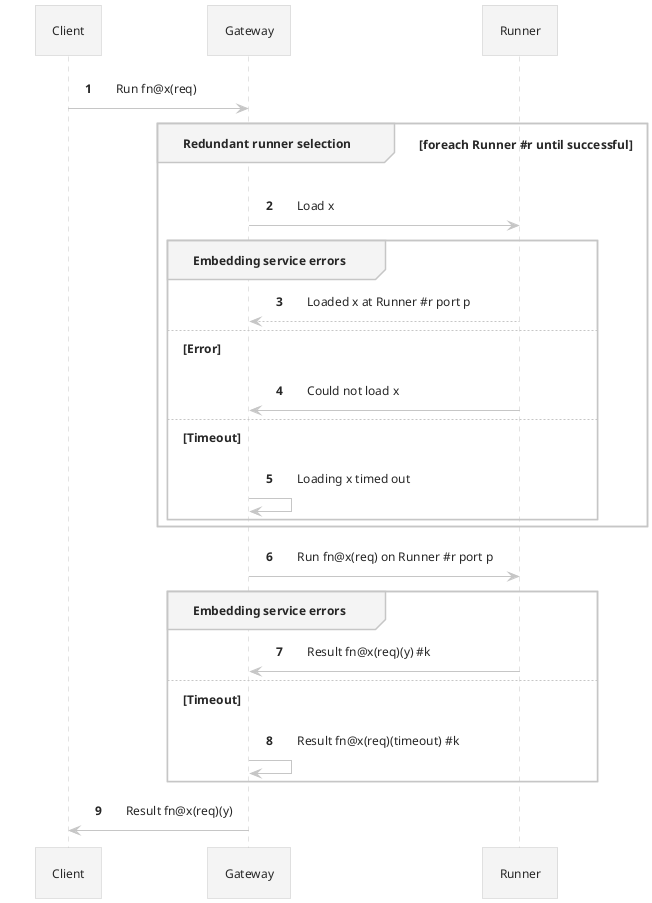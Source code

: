 @startuml
!theme carbon-gray
autonumber

Client -> Gateway : Run fn@x(req)
group Redundant runner selection [foreach Runner #r until successful]
  Gateway -> Runner : Load x
  group Embedding service errors
    Gateway <-- Runner : Loaded x at Runner #r port p
  else Error
    Gateway <- Runner : Could not load x
  else Timeout
    Gateway -> Gateway : Loading x timed out
  end
end

Gateway -> Runner : Run fn@x(req) on Runner #r port p
group Embedding service errors
  Gateway <- Runner : Result fn@x(req)(y) #k
else Timeout
  Gateway -> Gateway : Result fn@x(req)(timeout) #k
end

Client <- Gateway : Result fn@x(req)(y)
@enduml
